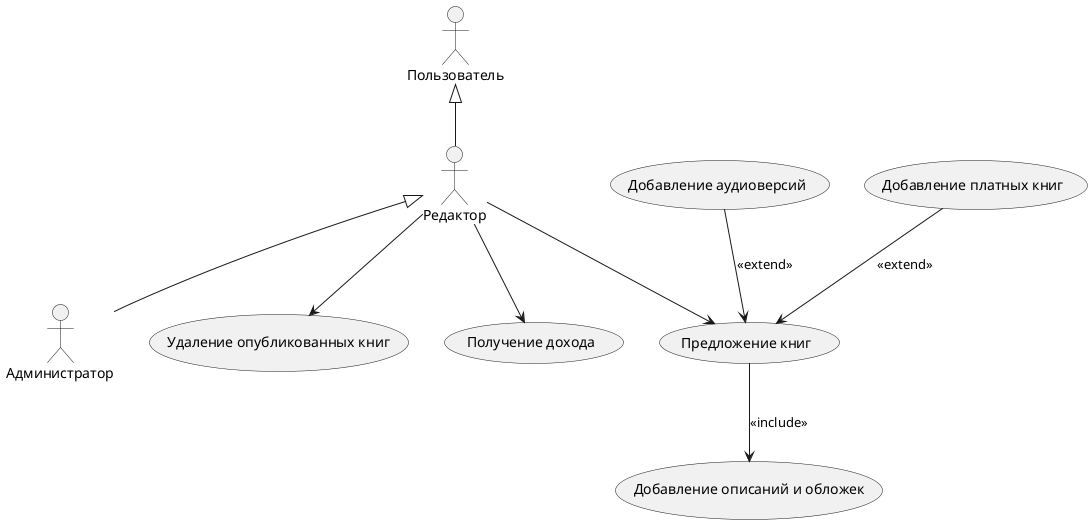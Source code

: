 @startuml
  actor "Пользователь" as User
  actor "Редактор" as Editor
  actor "Администратор" as Admin

  usecase "Предложение книг" as UC_Suggest_Books
  usecase "Добавление описаний и обложек" as UC_Add_Descriptions
  usecase "Удаление опубликованных книг" as UC_Delete_Books
  usecase "Добавление аудиоверсий" as UC_Add_Audio
  usecase "Добавление платных книг" as UC_Add_Paid_Books
  usecase "Получение дохода" as UC_Income

  Editor --> UC_Suggest_Books
  UC_Suggest_Books  --> UC_Add_Descriptions:<<include>>
  UC_Add_Audio --> UC_Suggest_Books :<<extend>>
  UC_Add_Paid_Books--> UC_Suggest_Books :<<extend>>
  Editor --> UC_Delete_Books
  Editor --> UC_Income

  User <|-- Editor
  Editor <|-- Admin
@enduml